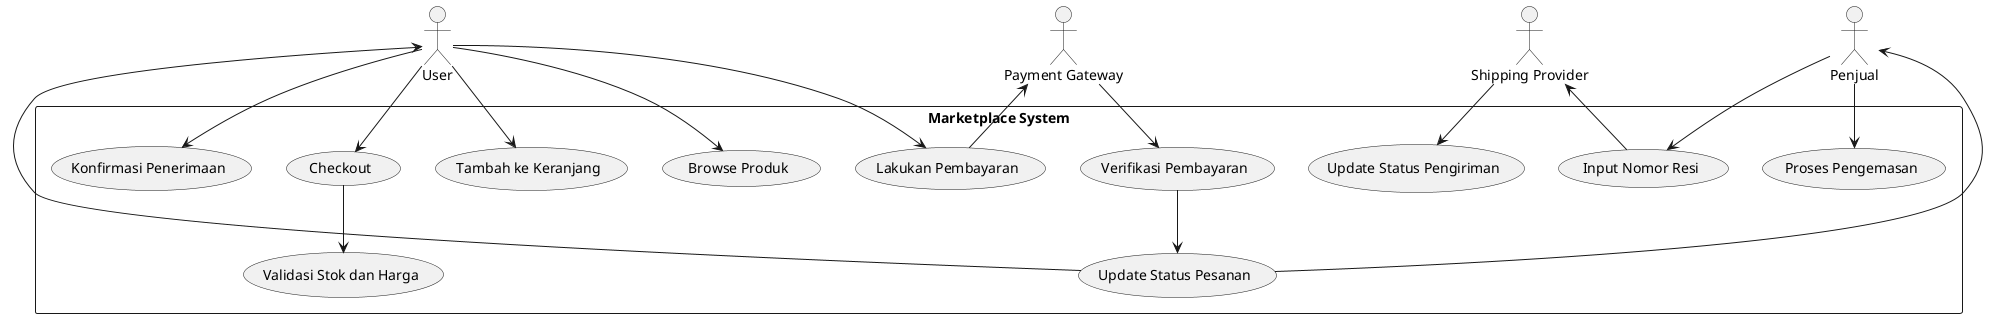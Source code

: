 @startuml
actor User
actor Penjual
actor "Payment Gateway" as Gateway
actor "Shipping Provider" as Ekspedisi

rectangle "Marketplace System" {
  User --> (Browse Produk)
  User --> (Tambah ke Keranjang)
  User --> (Checkout)
  User --> (Lakukan Pembayaran)
  User --> (Konfirmasi Penerimaan)

  (Checkout) --> (Validasi Stok dan Harga)
  (Lakukan Pembayaran) --> Gateway
  Gateway --> (Verifikasi Pembayaran)
  (Verifikasi Pembayaran) --> (Update Status Pesanan)

  Penjual --> (Proses Pengemasan)
  Penjual --> (Input Nomor Resi)
  (Input Nomor Resi) --> Ekspedisi
  Ekspedisi --> (Update Status Pengiriman)

  (Update Status Pesanan) --> User
  (Update Status Pesanan) --> Penjual
}
@enduml

